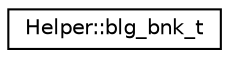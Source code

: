 digraph "Graphical Class Hierarchy"
{
  edge [fontname="Helvetica",fontsize="10",labelfontname="Helvetica",labelfontsize="10"];
  node [fontname="Helvetica",fontsize="10",shape=record];
  rankdir="LR";
  Node0 [label="Helper::blg_bnk_t",height=0.2,width=0.4,color="black", fillcolor="white", style="filled",URL="$struct_helper_1_1blg__bnk__t.html"];
}
